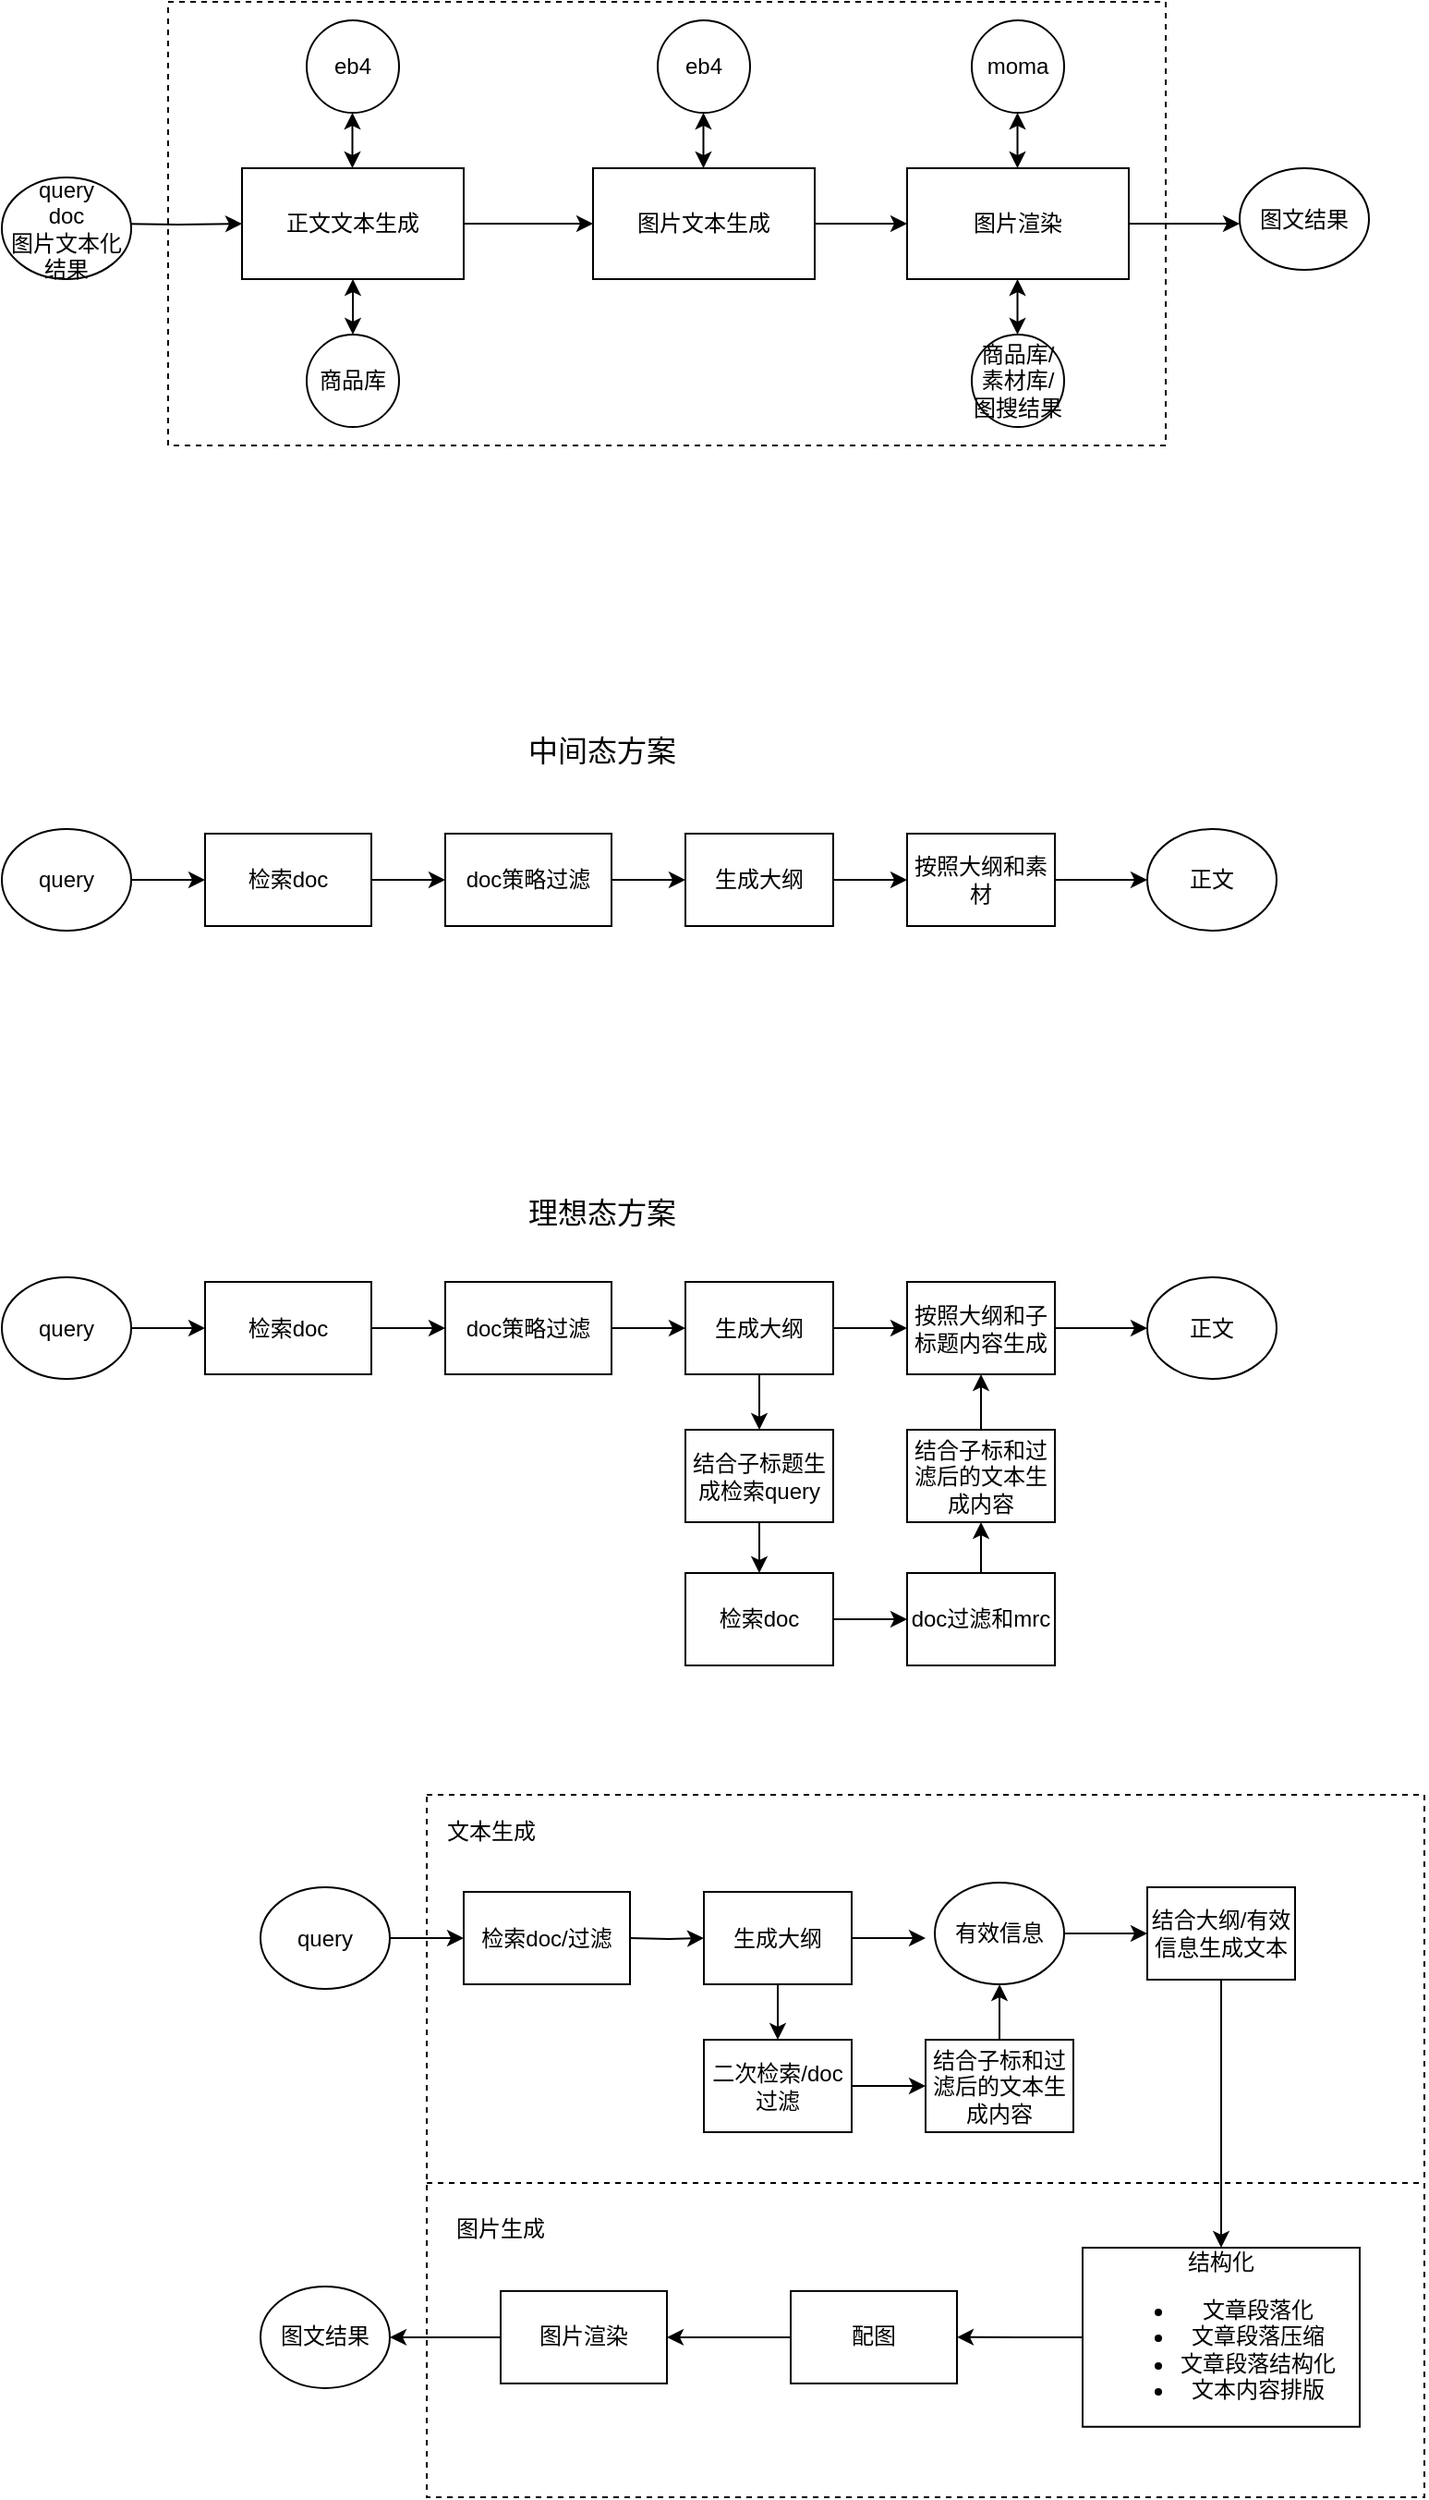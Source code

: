 <mxfile version="24.2.3" type="github">
  <diagram name="第 1 页" id="sWyoC19I4RydiqZFY0lz">
    <mxGraphModel dx="763" dy="493" grid="1" gridSize="10" guides="1" tooltips="1" connect="1" arrows="1" fold="1" page="1" pageScale="1" pageWidth="1654" pageHeight="2336" math="0" shadow="0">
      <root>
        <mxCell id="0" />
        <mxCell id="1" parent="0" />
        <mxCell id="RMgQnEiYGa_fsWVcSh8y-36" value="" style="rounded=0;whiteSpace=wrap;html=1;dashed=1;" vertex="1" parent="1">
          <mxGeometry x="540" y="1200" width="540" height="380" as="geometry" />
        </mxCell>
        <mxCell id="mlmCI0FPLl2TW3I2DfcZ-27" value="" style="rounded=0;whiteSpace=wrap;html=1;dashed=1;" parent="1" vertex="1">
          <mxGeometry x="400" y="230" width="540" height="240" as="geometry" />
        </mxCell>
        <mxCell id="mlmCI0FPLl2TW3I2DfcZ-1" value="商品库" style="ellipse;whiteSpace=wrap;html=1;aspect=fixed;" parent="1" vertex="1">
          <mxGeometry x="475" y="410" width="50" height="50" as="geometry" />
        </mxCell>
        <mxCell id="mlmCI0FPLl2TW3I2DfcZ-4" value="" style="edgeStyle=orthogonalEdgeStyle;rounded=0;orthogonalLoop=1;jettySize=auto;html=1;" parent="1" target="mlmCI0FPLl2TW3I2DfcZ-3" edge="1">
          <mxGeometry relative="1" as="geometry">
            <mxPoint x="370" y="350" as="sourcePoint" />
          </mxGeometry>
        </mxCell>
        <mxCell id="mlmCI0FPLl2TW3I2DfcZ-7" value="" style="edgeStyle=orthogonalEdgeStyle;rounded=0;orthogonalLoop=1;jettySize=auto;html=1;" parent="1" source="mlmCI0FPLl2TW3I2DfcZ-3" target="mlmCI0FPLl2TW3I2DfcZ-5" edge="1">
          <mxGeometry relative="1" as="geometry" />
        </mxCell>
        <mxCell id="mlmCI0FPLl2TW3I2DfcZ-3" value="正文文本生成" style="rounded=0;whiteSpace=wrap;html=1;" parent="1" vertex="1">
          <mxGeometry x="440" y="320" width="120" height="60" as="geometry" />
        </mxCell>
        <mxCell id="mlmCI0FPLl2TW3I2DfcZ-8" value="" style="edgeStyle=orthogonalEdgeStyle;rounded=0;orthogonalLoop=1;jettySize=auto;html=1;" parent="1" source="mlmCI0FPLl2TW3I2DfcZ-5" target="mlmCI0FPLl2TW3I2DfcZ-6" edge="1">
          <mxGeometry relative="1" as="geometry" />
        </mxCell>
        <mxCell id="mlmCI0FPLl2TW3I2DfcZ-5" value="图片文本生成" style="rounded=0;whiteSpace=wrap;html=1;" parent="1" vertex="1">
          <mxGeometry x="630" y="320" width="120" height="60" as="geometry" />
        </mxCell>
        <mxCell id="mlmCI0FPLl2TW3I2DfcZ-22" value="" style="edgeStyle=orthogonalEdgeStyle;rounded=0;orthogonalLoop=1;jettySize=auto;html=1;" parent="1" source="mlmCI0FPLl2TW3I2DfcZ-6" edge="1">
          <mxGeometry relative="1" as="geometry">
            <mxPoint x="980" y="350" as="targetPoint" />
          </mxGeometry>
        </mxCell>
        <mxCell id="mlmCI0FPLl2TW3I2DfcZ-6" value="图片渲染" style="rounded=0;whiteSpace=wrap;html=1;" parent="1" vertex="1">
          <mxGeometry x="800" y="320" width="120" height="60" as="geometry" />
        </mxCell>
        <mxCell id="mlmCI0FPLl2TW3I2DfcZ-9" value="eb4" style="ellipse;whiteSpace=wrap;html=1;aspect=fixed;" parent="1" vertex="1">
          <mxGeometry x="475" y="240" width="50" height="50" as="geometry" />
        </mxCell>
        <mxCell id="mlmCI0FPLl2TW3I2DfcZ-11" value="eb4" style="ellipse;whiteSpace=wrap;html=1;aspect=fixed;" parent="1" vertex="1">
          <mxGeometry x="665" y="240" width="50" height="50" as="geometry" />
        </mxCell>
        <mxCell id="mlmCI0FPLl2TW3I2DfcZ-12" value="moma" style="ellipse;whiteSpace=wrap;html=1;aspect=fixed;" parent="1" vertex="1">
          <mxGeometry x="835" y="240" width="50" height="50" as="geometry" />
        </mxCell>
        <mxCell id="mlmCI0FPLl2TW3I2DfcZ-14" value="商品库/素材库/&lt;br&gt;图搜结果" style="ellipse;whiteSpace=wrap;html=1;aspect=fixed;" parent="1" vertex="1">
          <mxGeometry x="835" y="410" width="50" height="50" as="geometry" />
        </mxCell>
        <mxCell id="mlmCI0FPLl2TW3I2DfcZ-16" value="" style="endArrow=classic;startArrow=classic;html=1;rounded=0;entryX=0.5;entryY=1;entryDx=0;entryDy=0;exitX=0.5;exitY=0;exitDx=0;exitDy=0;" parent="1" source="mlmCI0FPLl2TW3I2DfcZ-1" target="mlmCI0FPLl2TW3I2DfcZ-3" edge="1">
          <mxGeometry width="50" height="50" relative="1" as="geometry">
            <mxPoint x="700" y="430" as="sourcePoint" />
            <mxPoint x="750" y="380" as="targetPoint" />
          </mxGeometry>
        </mxCell>
        <mxCell id="mlmCI0FPLl2TW3I2DfcZ-17" value="" style="endArrow=classic;startArrow=classic;html=1;rounded=0;entryX=0.5;entryY=1;entryDx=0;entryDy=0;exitX=0.5;exitY=0;exitDx=0;exitDy=0;" parent="1" edge="1">
          <mxGeometry width="50" height="50" relative="1" as="geometry">
            <mxPoint x="499.75" y="320" as="sourcePoint" />
            <mxPoint x="499.75" y="290" as="targetPoint" />
          </mxGeometry>
        </mxCell>
        <mxCell id="mlmCI0FPLl2TW3I2DfcZ-18" value="" style="endArrow=classic;startArrow=classic;html=1;rounded=0;entryX=0.5;entryY=1;entryDx=0;entryDy=0;exitX=0.5;exitY=0;exitDx=0;exitDy=0;" parent="1" edge="1">
          <mxGeometry width="50" height="50" relative="1" as="geometry">
            <mxPoint x="689.75" y="320" as="sourcePoint" />
            <mxPoint x="689.75" y="290" as="targetPoint" />
          </mxGeometry>
        </mxCell>
        <mxCell id="mlmCI0FPLl2TW3I2DfcZ-19" value="" style="endArrow=classic;startArrow=classic;html=1;rounded=0;entryX=0.5;entryY=1;entryDx=0;entryDy=0;exitX=0.5;exitY=0;exitDx=0;exitDy=0;" parent="1" edge="1">
          <mxGeometry width="50" height="50" relative="1" as="geometry">
            <mxPoint x="859.75" y="320" as="sourcePoint" />
            <mxPoint x="859.75" y="290" as="targetPoint" />
          </mxGeometry>
        </mxCell>
        <mxCell id="mlmCI0FPLl2TW3I2DfcZ-20" value="" style="endArrow=classic;startArrow=classic;html=1;rounded=0;entryX=0.5;entryY=1;entryDx=0;entryDy=0;exitX=0.5;exitY=0;exitDx=0;exitDy=0;" parent="1" edge="1">
          <mxGeometry width="50" height="50" relative="1" as="geometry">
            <mxPoint x="859.75" y="410" as="sourcePoint" />
            <mxPoint x="859.75" y="380" as="targetPoint" />
          </mxGeometry>
        </mxCell>
        <mxCell id="mlmCI0FPLl2TW3I2DfcZ-23" value="query&lt;br&gt;doc&lt;br&gt;图片文本化结果" style="ellipse;whiteSpace=wrap;html=1;" parent="1" vertex="1">
          <mxGeometry x="310" y="325" width="70" height="55" as="geometry" />
        </mxCell>
        <mxCell id="mlmCI0FPLl2TW3I2DfcZ-24" value="图文结果" style="ellipse;whiteSpace=wrap;html=1;" parent="1" vertex="1">
          <mxGeometry x="980" y="320" width="70" height="55" as="geometry" />
        </mxCell>
        <mxCell id="qne7D24VlyjvxlRwsbEC-5" value="" style="edgeStyle=orthogonalEdgeStyle;rounded=0;orthogonalLoop=1;jettySize=auto;html=1;" parent="1" source="qne7D24VlyjvxlRwsbEC-1" target="qne7D24VlyjvxlRwsbEC-3" edge="1">
          <mxGeometry relative="1" as="geometry" />
        </mxCell>
        <mxCell id="qne7D24VlyjvxlRwsbEC-1" value="query" style="ellipse;whiteSpace=wrap;html=1;" parent="1" vertex="1">
          <mxGeometry x="310" y="677.5" width="70" height="55" as="geometry" />
        </mxCell>
        <mxCell id="qne7D24VlyjvxlRwsbEC-7" value="" style="edgeStyle=orthogonalEdgeStyle;rounded=0;orthogonalLoop=1;jettySize=auto;html=1;" parent="1" source="qne7D24VlyjvxlRwsbEC-3" target="qne7D24VlyjvxlRwsbEC-6" edge="1">
          <mxGeometry relative="1" as="geometry" />
        </mxCell>
        <mxCell id="qne7D24VlyjvxlRwsbEC-3" value="检索doc" style="rounded=0;whiteSpace=wrap;html=1;" parent="1" vertex="1">
          <mxGeometry x="420" y="680" width="90" height="50" as="geometry" />
        </mxCell>
        <mxCell id="qne7D24VlyjvxlRwsbEC-9" value="" style="edgeStyle=orthogonalEdgeStyle;rounded=0;orthogonalLoop=1;jettySize=auto;html=1;" parent="1" source="qne7D24VlyjvxlRwsbEC-6" target="qne7D24VlyjvxlRwsbEC-8" edge="1">
          <mxGeometry relative="1" as="geometry" />
        </mxCell>
        <mxCell id="qne7D24VlyjvxlRwsbEC-6" value="doc策略过滤" style="rounded=0;whiteSpace=wrap;html=1;" parent="1" vertex="1">
          <mxGeometry x="550" y="680" width="90" height="50" as="geometry" />
        </mxCell>
        <mxCell id="qne7D24VlyjvxlRwsbEC-14" value="" style="edgeStyle=orthogonalEdgeStyle;rounded=0;orthogonalLoop=1;jettySize=auto;html=1;" parent="1" source="qne7D24VlyjvxlRwsbEC-8" target="qne7D24VlyjvxlRwsbEC-12" edge="1">
          <mxGeometry relative="1" as="geometry" />
        </mxCell>
        <mxCell id="qne7D24VlyjvxlRwsbEC-8" value="生成大纲" style="rounded=0;whiteSpace=wrap;html=1;" parent="1" vertex="1">
          <mxGeometry x="680" y="680" width="80" height="50" as="geometry" />
        </mxCell>
        <mxCell id="qne7D24VlyjvxlRwsbEC-16" value="" style="edgeStyle=orthogonalEdgeStyle;rounded=0;orthogonalLoop=1;jettySize=auto;html=1;" parent="1" source="qne7D24VlyjvxlRwsbEC-12" target="qne7D24VlyjvxlRwsbEC-15" edge="1">
          <mxGeometry relative="1" as="geometry" />
        </mxCell>
        <mxCell id="qne7D24VlyjvxlRwsbEC-12" value="按照大纲和素材" style="rounded=0;whiteSpace=wrap;html=1;" parent="1" vertex="1">
          <mxGeometry x="800" y="680" width="80" height="50" as="geometry" />
        </mxCell>
        <mxCell id="qne7D24VlyjvxlRwsbEC-15" value="正文" style="ellipse;whiteSpace=wrap;html=1;" parent="1" vertex="1">
          <mxGeometry x="930" y="677.5" width="70" height="55" as="geometry" />
        </mxCell>
        <mxCell id="qne7D24VlyjvxlRwsbEC-17" value="&lt;font style=&quot;font-size: 16px;&quot;&gt;中间态方案&lt;/font&gt;" style="text;html=1;align=center;verticalAlign=middle;whiteSpace=wrap;rounded=0;" parent="1" vertex="1">
          <mxGeometry x="580" y="620" width="110" height="30" as="geometry" />
        </mxCell>
        <mxCell id="qne7D24VlyjvxlRwsbEC-19" value="&lt;span style=&quot;font-size: 16px;&quot;&gt;理想态方案&lt;/span&gt;" style="text;html=1;align=center;verticalAlign=middle;whiteSpace=wrap;rounded=0;" parent="1" vertex="1">
          <mxGeometry x="580" y="870" width="110" height="30" as="geometry" />
        </mxCell>
        <mxCell id="qne7D24VlyjvxlRwsbEC-23" value="" style="edgeStyle=orthogonalEdgeStyle;rounded=0;orthogonalLoop=1;jettySize=auto;html=1;" parent="1" source="qne7D24VlyjvxlRwsbEC-24" target="qne7D24VlyjvxlRwsbEC-26" edge="1">
          <mxGeometry relative="1" as="geometry" />
        </mxCell>
        <mxCell id="qne7D24VlyjvxlRwsbEC-24" value="query" style="ellipse;whiteSpace=wrap;html=1;" parent="1" vertex="1">
          <mxGeometry x="310" y="920" width="70" height="55" as="geometry" />
        </mxCell>
        <mxCell id="qne7D24VlyjvxlRwsbEC-25" value="" style="edgeStyle=orthogonalEdgeStyle;rounded=0;orthogonalLoop=1;jettySize=auto;html=1;" parent="1" source="qne7D24VlyjvxlRwsbEC-26" target="qne7D24VlyjvxlRwsbEC-28" edge="1">
          <mxGeometry relative="1" as="geometry" />
        </mxCell>
        <mxCell id="qne7D24VlyjvxlRwsbEC-26" value="检索doc" style="rounded=0;whiteSpace=wrap;html=1;" parent="1" vertex="1">
          <mxGeometry x="420" y="922.5" width="90" height="50" as="geometry" />
        </mxCell>
        <mxCell id="qne7D24VlyjvxlRwsbEC-27" value="" style="edgeStyle=orthogonalEdgeStyle;rounded=0;orthogonalLoop=1;jettySize=auto;html=1;" parent="1" source="qne7D24VlyjvxlRwsbEC-28" target="qne7D24VlyjvxlRwsbEC-31" edge="1">
          <mxGeometry relative="1" as="geometry" />
        </mxCell>
        <mxCell id="qne7D24VlyjvxlRwsbEC-28" value="doc策略过滤" style="rounded=0;whiteSpace=wrap;html=1;" parent="1" vertex="1">
          <mxGeometry x="550" y="922.5" width="90" height="50" as="geometry" />
        </mxCell>
        <mxCell id="qne7D24VlyjvxlRwsbEC-29" value="" style="edgeStyle=orthogonalEdgeStyle;rounded=0;orthogonalLoop=1;jettySize=auto;html=1;" parent="1" source="qne7D24VlyjvxlRwsbEC-31" target="qne7D24VlyjvxlRwsbEC-33" edge="1">
          <mxGeometry relative="1" as="geometry" />
        </mxCell>
        <mxCell id="qne7D24VlyjvxlRwsbEC-30" value="" style="edgeStyle=orthogonalEdgeStyle;rounded=0;orthogonalLoop=1;jettySize=auto;html=1;" parent="1" source="qne7D24VlyjvxlRwsbEC-31" target="qne7D24VlyjvxlRwsbEC-35" edge="1">
          <mxGeometry relative="1" as="geometry" />
        </mxCell>
        <mxCell id="qne7D24VlyjvxlRwsbEC-31" value="生成大纲" style="rounded=0;whiteSpace=wrap;html=1;" parent="1" vertex="1">
          <mxGeometry x="680" y="922.5" width="80" height="50" as="geometry" />
        </mxCell>
        <mxCell id="qne7D24VlyjvxlRwsbEC-38" value="" style="edgeStyle=orthogonalEdgeStyle;rounded=0;orthogonalLoop=1;jettySize=auto;html=1;" parent="1" source="qne7D24VlyjvxlRwsbEC-33" target="qne7D24VlyjvxlRwsbEC-37" edge="1">
          <mxGeometry relative="1" as="geometry" />
        </mxCell>
        <mxCell id="qne7D24VlyjvxlRwsbEC-33" value="结合子标题生成检索query" style="rounded=0;whiteSpace=wrap;html=1;" parent="1" vertex="1">
          <mxGeometry x="680" y="1002.5" width="80" height="50" as="geometry" />
        </mxCell>
        <mxCell id="qne7D24VlyjvxlRwsbEC-34" value="" style="edgeStyle=orthogonalEdgeStyle;rounded=0;orthogonalLoop=1;jettySize=auto;html=1;" parent="1" source="qne7D24VlyjvxlRwsbEC-35" target="qne7D24VlyjvxlRwsbEC-36" edge="1">
          <mxGeometry relative="1" as="geometry" />
        </mxCell>
        <mxCell id="qne7D24VlyjvxlRwsbEC-35" value="按照大纲和子标题内容生成" style="rounded=0;whiteSpace=wrap;html=1;" parent="1" vertex="1">
          <mxGeometry x="800" y="922.5" width="80" height="50" as="geometry" />
        </mxCell>
        <mxCell id="qne7D24VlyjvxlRwsbEC-36" value="正文" style="ellipse;whiteSpace=wrap;html=1;" parent="1" vertex="1">
          <mxGeometry x="930" y="920" width="70" height="55" as="geometry" />
        </mxCell>
        <mxCell id="qne7D24VlyjvxlRwsbEC-42" value="" style="edgeStyle=orthogonalEdgeStyle;rounded=0;orthogonalLoop=1;jettySize=auto;html=1;" parent="1" source="qne7D24VlyjvxlRwsbEC-37" target="qne7D24VlyjvxlRwsbEC-41" edge="1">
          <mxGeometry relative="1" as="geometry" />
        </mxCell>
        <mxCell id="qne7D24VlyjvxlRwsbEC-37" value="检索doc" style="rounded=0;whiteSpace=wrap;html=1;" parent="1" vertex="1">
          <mxGeometry x="680" y="1080" width="80" height="50" as="geometry" />
        </mxCell>
        <mxCell id="qne7D24VlyjvxlRwsbEC-44" value="" style="edgeStyle=orthogonalEdgeStyle;rounded=0;orthogonalLoop=1;jettySize=auto;html=1;" parent="1" source="qne7D24VlyjvxlRwsbEC-41" target="qne7D24VlyjvxlRwsbEC-43" edge="1">
          <mxGeometry relative="1" as="geometry" />
        </mxCell>
        <mxCell id="qne7D24VlyjvxlRwsbEC-41" value="doc过滤和mrc" style="rounded=0;whiteSpace=wrap;html=1;" parent="1" vertex="1">
          <mxGeometry x="800" y="1080" width="80" height="50" as="geometry" />
        </mxCell>
        <mxCell id="VluOFjkzFAscW_56XuMF-2" value="" style="edgeStyle=orthogonalEdgeStyle;rounded=0;orthogonalLoop=1;jettySize=auto;html=1;" parent="1" source="qne7D24VlyjvxlRwsbEC-43" target="qne7D24VlyjvxlRwsbEC-35" edge="1">
          <mxGeometry relative="1" as="geometry" />
        </mxCell>
        <mxCell id="qne7D24VlyjvxlRwsbEC-43" value="结合子标和过滤后的文本生成内容" style="rounded=0;whiteSpace=wrap;html=1;" parent="1" vertex="1">
          <mxGeometry x="800" y="1002.5" width="80" height="50" as="geometry" />
        </mxCell>
        <mxCell id="RMgQnEiYGa_fsWVcSh8y-2" value="" style="edgeStyle=orthogonalEdgeStyle;rounded=0;orthogonalLoop=1;jettySize=auto;html=1;" edge="1" parent="1" source="RMgQnEiYGa_fsWVcSh8y-3" target="RMgQnEiYGa_fsWVcSh8y-5">
          <mxGeometry relative="1" as="geometry" />
        </mxCell>
        <mxCell id="RMgQnEiYGa_fsWVcSh8y-3" value="query" style="ellipse;whiteSpace=wrap;html=1;" vertex="1" parent="1">
          <mxGeometry x="450" y="1250" width="70" height="55" as="geometry" />
        </mxCell>
        <mxCell id="RMgQnEiYGa_fsWVcSh8y-5" value="检索doc/过滤" style="rounded=0;whiteSpace=wrap;html=1;" vertex="1" parent="1">
          <mxGeometry x="560" y="1252.5" width="90" height="50" as="geometry" />
        </mxCell>
        <mxCell id="RMgQnEiYGa_fsWVcSh8y-6" value="" style="edgeStyle=orthogonalEdgeStyle;rounded=0;orthogonalLoop=1;jettySize=auto;html=1;" edge="1" parent="1" target="RMgQnEiYGa_fsWVcSh8y-10">
          <mxGeometry relative="1" as="geometry">
            <mxPoint x="650" y="1277.5" as="sourcePoint" />
          </mxGeometry>
        </mxCell>
        <mxCell id="RMgQnEiYGa_fsWVcSh8y-8" value="" style="edgeStyle=orthogonalEdgeStyle;rounded=0;orthogonalLoop=1;jettySize=auto;html=1;" edge="1" parent="1" source="RMgQnEiYGa_fsWVcSh8y-10" target="RMgQnEiYGa_fsWVcSh8y-12">
          <mxGeometry relative="1" as="geometry" />
        </mxCell>
        <mxCell id="RMgQnEiYGa_fsWVcSh8y-9" value="" style="edgeStyle=orthogonalEdgeStyle;rounded=0;orthogonalLoop=1;jettySize=auto;html=1;" edge="1" parent="1" source="RMgQnEiYGa_fsWVcSh8y-10">
          <mxGeometry relative="1" as="geometry">
            <mxPoint x="810" y="1277.5" as="targetPoint" />
          </mxGeometry>
        </mxCell>
        <mxCell id="RMgQnEiYGa_fsWVcSh8y-10" value="生成大纲" style="rounded=0;whiteSpace=wrap;html=1;" vertex="1" parent="1">
          <mxGeometry x="690" y="1252.5" width="80" height="50" as="geometry" />
        </mxCell>
        <mxCell id="RMgQnEiYGa_fsWVcSh8y-23" value="" style="edgeStyle=orthogonalEdgeStyle;rounded=0;orthogonalLoop=1;jettySize=auto;html=1;" edge="1" parent="1" source="RMgQnEiYGa_fsWVcSh8y-12" target="RMgQnEiYGa_fsWVcSh8y-21">
          <mxGeometry relative="1" as="geometry" />
        </mxCell>
        <mxCell id="RMgQnEiYGa_fsWVcSh8y-12" value="二次检索/doc过滤" style="rounded=0;whiteSpace=wrap;html=1;" vertex="1" parent="1">
          <mxGeometry x="690" y="1332.5" width="80" height="50" as="geometry" />
        </mxCell>
        <mxCell id="RMgQnEiYGa_fsWVcSh8y-25" value="" style="edgeStyle=orthogonalEdgeStyle;rounded=0;orthogonalLoop=1;jettySize=auto;html=1;" edge="1" parent="1" source="RMgQnEiYGa_fsWVcSh8y-15" target="RMgQnEiYGa_fsWVcSh8y-24">
          <mxGeometry relative="1" as="geometry" />
        </mxCell>
        <mxCell id="RMgQnEiYGa_fsWVcSh8y-15" value="有效信息" style="ellipse;whiteSpace=wrap;html=1;" vertex="1" parent="1">
          <mxGeometry x="815" y="1247.5" width="70" height="55" as="geometry" />
        </mxCell>
        <mxCell id="RMgQnEiYGa_fsWVcSh8y-20" value="" style="edgeStyle=orthogonalEdgeStyle;rounded=0;orthogonalLoop=1;jettySize=auto;html=1;" edge="1" parent="1" source="RMgQnEiYGa_fsWVcSh8y-21">
          <mxGeometry relative="1" as="geometry">
            <mxPoint x="850.048" y="1302.5" as="targetPoint" />
          </mxGeometry>
        </mxCell>
        <mxCell id="RMgQnEiYGa_fsWVcSh8y-21" value="结合子标和过滤后的文本生成内容" style="rounded=0;whiteSpace=wrap;html=1;" vertex="1" parent="1">
          <mxGeometry x="810" y="1332.5" width="80" height="50" as="geometry" />
        </mxCell>
        <mxCell id="RMgQnEiYGa_fsWVcSh8y-32" value="" style="edgeStyle=orthogonalEdgeStyle;rounded=0;orthogonalLoop=1;jettySize=auto;html=1;" edge="1" parent="1" source="RMgQnEiYGa_fsWVcSh8y-24" target="RMgQnEiYGa_fsWVcSh8y-26">
          <mxGeometry relative="1" as="geometry" />
        </mxCell>
        <mxCell id="RMgQnEiYGa_fsWVcSh8y-24" value="结合大纲/有效信息生成文本" style="rounded=0;whiteSpace=wrap;html=1;" vertex="1" parent="1">
          <mxGeometry x="930" y="1250" width="80" height="50" as="geometry" />
        </mxCell>
        <mxCell id="RMgQnEiYGa_fsWVcSh8y-28" value="" style="edgeStyle=orthogonalEdgeStyle;rounded=0;orthogonalLoop=1;jettySize=auto;html=1;" edge="1" parent="1" source="RMgQnEiYGa_fsWVcSh8y-26" target="RMgQnEiYGa_fsWVcSh8y-27">
          <mxGeometry relative="1" as="geometry" />
        </mxCell>
        <mxCell id="RMgQnEiYGa_fsWVcSh8y-26" value="结构化&lt;div&gt;&lt;ul&gt;&lt;li&gt;文章段落化&lt;/li&gt;&lt;li&gt;文章段落压缩&lt;/li&gt;&lt;li&gt;文章段落结构化&lt;/li&gt;&lt;li&gt;文本内容排版&lt;/li&gt;&lt;/ul&gt;&lt;/div&gt;" style="rounded=0;whiteSpace=wrap;html=1;align=center;" vertex="1" parent="1">
          <mxGeometry x="895" y="1445" width="150" height="96.88" as="geometry" />
        </mxCell>
        <mxCell id="RMgQnEiYGa_fsWVcSh8y-30" value="" style="edgeStyle=orthogonalEdgeStyle;rounded=0;orthogonalLoop=1;jettySize=auto;html=1;" edge="1" parent="1" source="RMgQnEiYGa_fsWVcSh8y-27" target="RMgQnEiYGa_fsWVcSh8y-29">
          <mxGeometry relative="1" as="geometry" />
        </mxCell>
        <mxCell id="RMgQnEiYGa_fsWVcSh8y-27" value="配图" style="rounded=0;whiteSpace=wrap;html=1;" vertex="1" parent="1">
          <mxGeometry x="737" y="1468.44" width="90" height="50" as="geometry" />
        </mxCell>
        <mxCell id="RMgQnEiYGa_fsWVcSh8y-35" value="" style="edgeStyle=orthogonalEdgeStyle;rounded=0;orthogonalLoop=1;jettySize=auto;html=1;" edge="1" parent="1" source="RMgQnEiYGa_fsWVcSh8y-29" target="RMgQnEiYGa_fsWVcSh8y-34">
          <mxGeometry relative="1" as="geometry" />
        </mxCell>
        <mxCell id="RMgQnEiYGa_fsWVcSh8y-29" value="图片渲染" style="rounded=0;whiteSpace=wrap;html=1;" vertex="1" parent="1">
          <mxGeometry x="580" y="1468.44" width="90" height="50" as="geometry" />
        </mxCell>
        <mxCell id="RMgQnEiYGa_fsWVcSh8y-34" value="图文结果" style="ellipse;whiteSpace=wrap;html=1;" vertex="1" parent="1">
          <mxGeometry x="450" y="1465.94" width="70" height="55" as="geometry" />
        </mxCell>
        <mxCell id="RMgQnEiYGa_fsWVcSh8y-38" value="" style="endArrow=none;dashed=1;html=1;rounded=0;" edge="1" parent="1">
          <mxGeometry width="50" height="50" relative="1" as="geometry">
            <mxPoint x="540" y="1410" as="sourcePoint" />
            <mxPoint x="1080" y="1410" as="targetPoint" />
          </mxGeometry>
        </mxCell>
        <mxCell id="RMgQnEiYGa_fsWVcSh8y-39" value="文本生成" style="text;html=1;align=center;verticalAlign=middle;whiteSpace=wrap;rounded=0;" vertex="1" parent="1">
          <mxGeometry x="530" y="1200" width="90" height="40" as="geometry" />
        </mxCell>
        <mxCell id="RMgQnEiYGa_fsWVcSh8y-40" value="图片生成" style="text;html=1;align=center;verticalAlign=middle;whiteSpace=wrap;rounded=0;" vertex="1" parent="1">
          <mxGeometry x="550" y="1420" width="60" height="30" as="geometry" />
        </mxCell>
      </root>
    </mxGraphModel>
  </diagram>
</mxfile>
